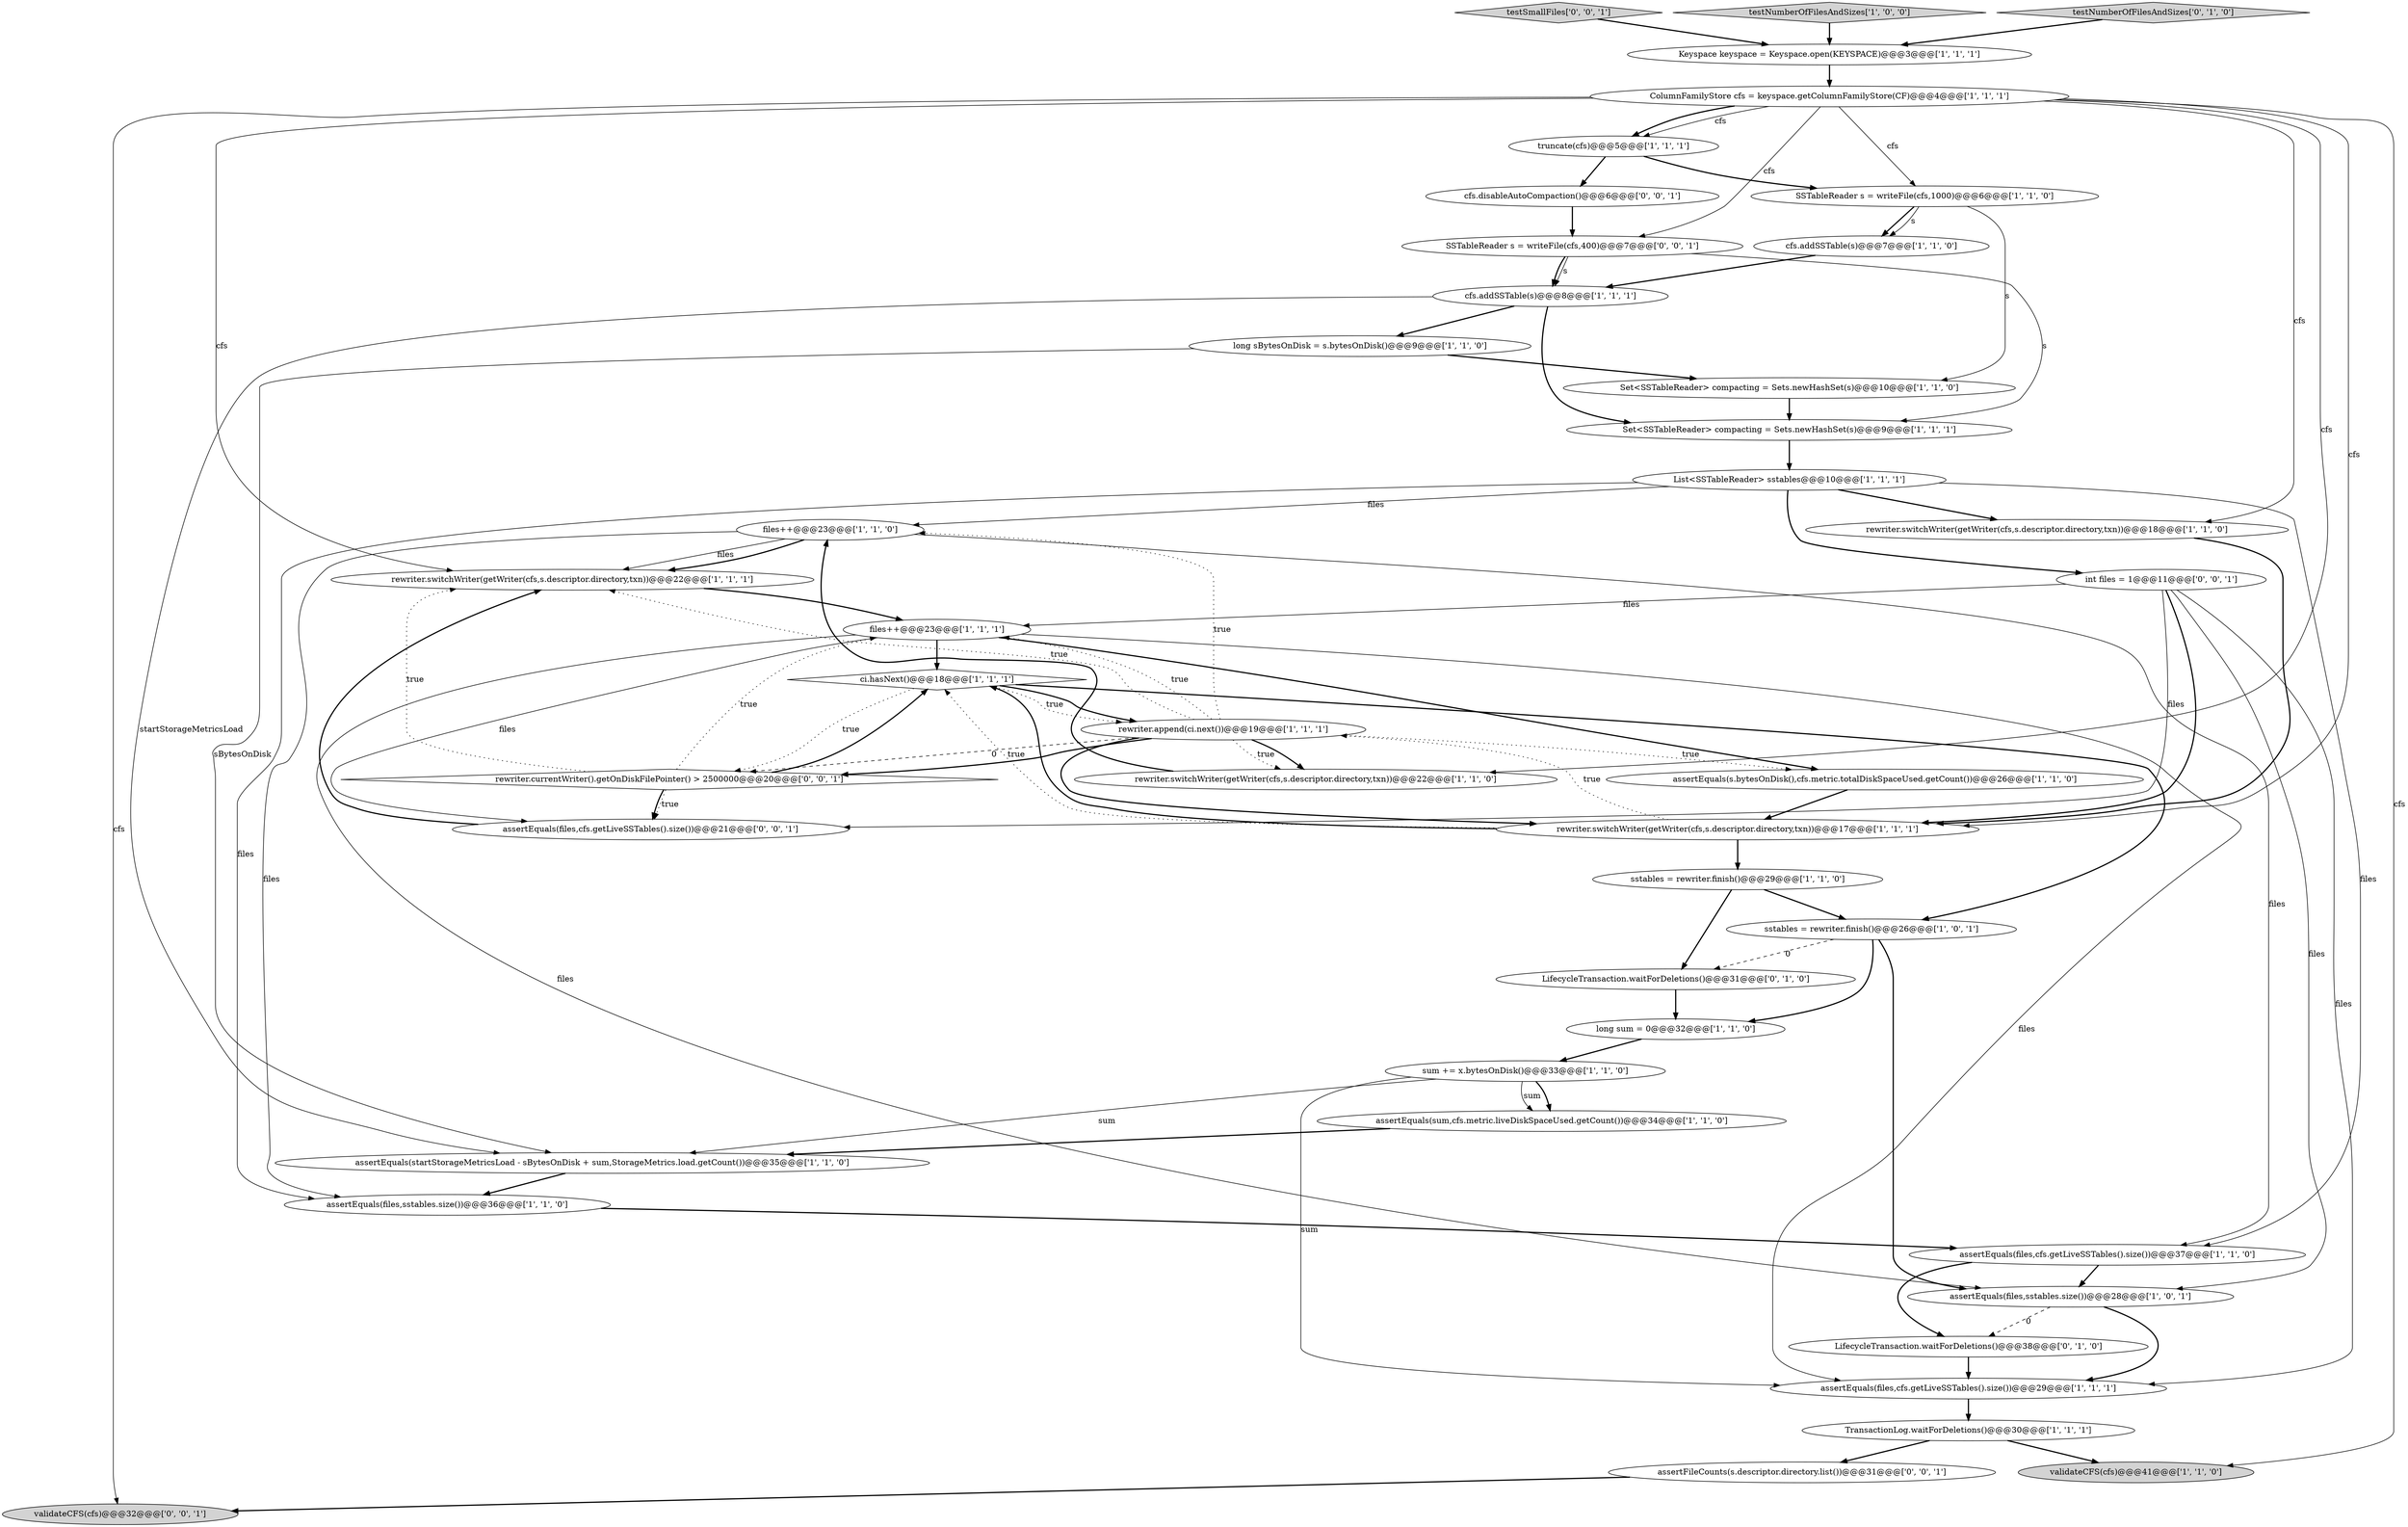 digraph {
41 [style = filled, label = "testSmallFiles['0', '0', '1']", fillcolor = lightgray, shape = diamond image = "AAA0AAABBB3BBB"];
28 [style = filled, label = "cfs.addSSTable(s)@@@8@@@['1', '1', '1']", fillcolor = white, shape = ellipse image = "AAA0AAABBB1BBB"];
18 [style = filled, label = "sstables = rewriter.finish()@@@26@@@['1', '0', '1']", fillcolor = white, shape = ellipse image = "AAA0AAABBB1BBB"];
27 [style = filled, label = "testNumberOfFilesAndSizes['1', '0', '0']", fillcolor = lightgray, shape = diamond image = "AAA0AAABBB1BBB"];
4 [style = filled, label = "files++@@@23@@@['1', '1', '1']", fillcolor = white, shape = ellipse image = "AAA0AAABBB1BBB"];
25 [style = filled, label = "cfs.addSSTable(s)@@@7@@@['1', '1', '0']", fillcolor = white, shape = ellipse image = "AAA0AAABBB1BBB"];
13 [style = filled, label = "ColumnFamilyStore cfs = keyspace.getColumnFamilyStore(CF)@@@4@@@['1', '1', '1']", fillcolor = white, shape = ellipse image = "AAA0AAABBB1BBB"];
33 [style = filled, label = "testNumberOfFilesAndSizes['0', '1', '0']", fillcolor = lightgray, shape = diamond image = "AAA0AAABBB2BBB"];
40 [style = filled, label = "SSTableReader s = writeFile(cfs,400)@@@7@@@['0', '0', '1']", fillcolor = white, shape = ellipse image = "AAA0AAABBB3BBB"];
23 [style = filled, label = "assertEquals(files,sstables.size())@@@28@@@['1', '0', '1']", fillcolor = white, shape = ellipse image = "AAA0AAABBB1BBB"];
19 [style = filled, label = "assertEquals(startStorageMetricsLoad - sBytesOnDisk + sum,StorageMetrics.load.getCount())@@@35@@@['1', '1', '0']", fillcolor = white, shape = ellipse image = "AAA0AAABBB1BBB"];
3 [style = filled, label = "rewriter.append(ci.next())@@@19@@@['1', '1', '1']", fillcolor = white, shape = ellipse image = "AAA0AAABBB1BBB"];
2 [style = filled, label = "assertEquals(sum,cfs.metric.liveDiskSpaceUsed.getCount())@@@34@@@['1', '1', '0']", fillcolor = white, shape = ellipse image = "AAA0AAABBB1BBB"];
30 [style = filled, label = "rewriter.switchWriter(getWriter(cfs,s.descriptor.directory,txn))@@@17@@@['1', '1', '1']", fillcolor = white, shape = ellipse image = "AAA0AAABBB1BBB"];
29 [style = filled, label = "sstables = rewriter.finish()@@@29@@@['1', '1', '0']", fillcolor = white, shape = ellipse image = "AAA0AAABBB1BBB"];
10 [style = filled, label = "assertEquals(files,sstables.size())@@@36@@@['1', '1', '0']", fillcolor = white, shape = ellipse image = "AAA0AAABBB1BBB"];
11 [style = filled, label = "SSTableReader s = writeFile(cfs,1000)@@@6@@@['1', '1', '0']", fillcolor = white, shape = ellipse image = "AAA0AAABBB1BBB"];
22 [style = filled, label = "Keyspace keyspace = Keyspace.open(KEYSPACE)@@@3@@@['1', '1', '1']", fillcolor = white, shape = ellipse image = "AAA0AAABBB1BBB"];
42 [style = filled, label = "rewriter.currentWriter().getOnDiskFilePointer() > 2500000@@@20@@@['0', '0', '1']", fillcolor = white, shape = diamond image = "AAA0AAABBB3BBB"];
6 [style = filled, label = "ci.hasNext()@@@18@@@['1', '1', '1']", fillcolor = white, shape = diamond image = "AAA0AAABBB1BBB"];
34 [style = filled, label = "LifecycleTransaction.waitForDeletions()@@@31@@@['0', '1', '0']", fillcolor = white, shape = ellipse image = "AAA1AAABBB2BBB"];
36 [style = filled, label = "assertFileCounts(s.descriptor.directory.list())@@@31@@@['0', '0', '1']", fillcolor = white, shape = ellipse image = "AAA0AAABBB3BBB"];
24 [style = filled, label = "truncate(cfs)@@@5@@@['1', '1', '1']", fillcolor = white, shape = ellipse image = "AAA0AAABBB1BBB"];
0 [style = filled, label = "rewriter.switchWriter(getWriter(cfs,s.descriptor.directory,txn))@@@22@@@['1', '1', '0']", fillcolor = white, shape = ellipse image = "AAA0AAABBB1BBB"];
16 [style = filled, label = "List<SSTableReader> sstables@@@10@@@['1', '1', '1']", fillcolor = white, shape = ellipse image = "AAA0AAABBB1BBB"];
8 [style = filled, label = "sum += x.bytesOnDisk()@@@33@@@['1', '1', '0']", fillcolor = white, shape = ellipse image = "AAA0AAABBB1BBB"];
31 [style = filled, label = "TransactionLog.waitForDeletions()@@@30@@@['1', '1', '1']", fillcolor = white, shape = ellipse image = "AAA0AAABBB1BBB"];
9 [style = filled, label = "assertEquals(s.bytesOnDisk(),cfs.metric.totalDiskSpaceUsed.getCount())@@@26@@@['1', '1', '0']", fillcolor = white, shape = ellipse image = "AAA0AAABBB1BBB"];
20 [style = filled, label = "validateCFS(cfs)@@@41@@@['1', '1', '0']", fillcolor = lightgray, shape = ellipse image = "AAA0AAABBB1BBB"];
5 [style = filled, label = "rewriter.switchWriter(getWriter(cfs,s.descriptor.directory,txn))@@@22@@@['1', '1', '1']", fillcolor = white, shape = ellipse image = "AAA0AAABBB1BBB"];
12 [style = filled, label = "files++@@@23@@@['1', '1', '0']", fillcolor = white, shape = ellipse image = "AAA0AAABBB1BBB"];
26 [style = filled, label = "assertEquals(files,cfs.getLiveSSTables().size())@@@37@@@['1', '1', '0']", fillcolor = white, shape = ellipse image = "AAA0AAABBB1BBB"];
35 [style = filled, label = "validateCFS(cfs)@@@32@@@['0', '0', '1']", fillcolor = lightgray, shape = ellipse image = "AAA0AAABBB3BBB"];
32 [style = filled, label = "LifecycleTransaction.waitForDeletions()@@@38@@@['0', '1', '0']", fillcolor = white, shape = ellipse image = "AAA1AAABBB2BBB"];
37 [style = filled, label = "int files = 1@@@11@@@['0', '0', '1']", fillcolor = white, shape = ellipse image = "AAA0AAABBB3BBB"];
14 [style = filled, label = "assertEquals(files,cfs.getLiveSSTables().size())@@@29@@@['1', '1', '1']", fillcolor = white, shape = ellipse image = "AAA0AAABBB1BBB"];
15 [style = filled, label = "long sBytesOnDisk = s.bytesOnDisk()@@@9@@@['1', '1', '0']", fillcolor = white, shape = ellipse image = "AAA0AAABBB1BBB"];
7 [style = filled, label = "Set<SSTableReader> compacting = Sets.newHashSet(s)@@@9@@@['1', '1', '1']", fillcolor = white, shape = ellipse image = "AAA0AAABBB1BBB"];
38 [style = filled, label = "assertEquals(files,cfs.getLiveSSTables().size())@@@21@@@['0', '0', '1']", fillcolor = white, shape = ellipse image = "AAA0AAABBB3BBB"];
1 [style = filled, label = "long sum = 0@@@32@@@['1', '1', '0']", fillcolor = white, shape = ellipse image = "AAA0AAABBB1BBB"];
17 [style = filled, label = "rewriter.switchWriter(getWriter(cfs,s.descriptor.directory,txn))@@@18@@@['1', '1', '0']", fillcolor = white, shape = ellipse image = "AAA0AAABBB1BBB"];
21 [style = filled, label = "Set<SSTableReader> compacting = Sets.newHashSet(s)@@@10@@@['1', '1', '0']", fillcolor = white, shape = ellipse image = "AAA0AAABBB1BBB"];
39 [style = filled, label = "cfs.disableAutoCompaction()@@@6@@@['0', '0', '1']", fillcolor = white, shape = ellipse image = "AAA0AAABBB3BBB"];
3->12 [style = dotted, label="true"];
4->6 [style = bold, label=""];
8->14 [style = solid, label="sum"];
37->14 [style = solid, label="files"];
3->42 [style = bold, label=""];
40->28 [style = bold, label=""];
13->24 [style = bold, label=""];
12->26 [style = solid, label="files"];
37->23 [style = solid, label="files"];
9->30 [style = bold, label=""];
30->3 [style = dotted, label="true"];
23->32 [style = dashed, label="0"];
8->19 [style = solid, label="sum"];
25->28 [style = bold, label=""];
37->30 [style = bold, label=""];
13->24 [style = solid, label="cfs"];
4->9 [style = bold, label=""];
28->19 [style = solid, label="startStorageMetricsLoad"];
26->23 [style = bold, label=""];
15->19 [style = solid, label="sBytesOnDisk"];
31->36 [style = bold, label=""];
11->21 [style = solid, label="s"];
36->35 [style = bold, label=""];
16->26 [style = solid, label="files"];
22->13 [style = bold, label=""];
13->20 [style = solid, label="cfs"];
4->38 [style = solid, label="files"];
42->5 [style = dotted, label="true"];
13->17 [style = solid, label="cfs"];
38->5 [style = bold, label=""];
7->16 [style = bold, label=""];
1->8 [style = bold, label=""];
24->11 [style = bold, label=""];
15->21 [style = bold, label=""];
3->30 [style = bold, label=""];
34->1 [style = bold, label=""];
37->4 [style = solid, label="files"];
37->38 [style = solid, label="files"];
8->2 [style = bold, label=""];
0->12 [style = bold, label=""];
30->6 [style = bold, label=""];
26->32 [style = bold, label=""];
41->22 [style = bold, label=""];
4->23 [style = solid, label="files"];
13->40 [style = solid, label="cfs"];
12->5 [style = solid, label="files"];
3->42 [style = dashed, label="0"];
3->9 [style = dotted, label="true"];
13->35 [style = solid, label="cfs"];
10->26 [style = bold, label=""];
11->25 [style = bold, label=""];
6->18 [style = bold, label=""];
12->10 [style = solid, label="files"];
24->39 [style = bold, label=""];
16->10 [style = solid, label="files"];
16->12 [style = solid, label="files"];
16->37 [style = bold, label=""];
32->14 [style = bold, label=""];
28->15 [style = bold, label=""];
5->4 [style = bold, label=""];
14->31 [style = bold, label=""];
42->6 [style = bold, label=""];
13->30 [style = solid, label="cfs"];
2->19 [style = bold, label=""];
3->4 [style = dotted, label="true"];
8->2 [style = solid, label="sum"];
30->6 [style = dotted, label="true"];
6->3 [style = bold, label=""];
31->20 [style = bold, label=""];
21->7 [style = bold, label=""];
23->14 [style = bold, label=""];
18->1 [style = bold, label=""];
16->17 [style = bold, label=""];
29->18 [style = bold, label=""];
17->30 [style = bold, label=""];
18->23 [style = bold, label=""];
28->7 [style = bold, label=""];
19->10 [style = bold, label=""];
40->28 [style = solid, label="s"];
13->5 [style = solid, label="cfs"];
42->38 [style = bold, label=""];
27->22 [style = bold, label=""];
18->34 [style = dashed, label="0"];
42->4 [style = dotted, label="true"];
3->0 [style = dotted, label="true"];
29->34 [style = bold, label=""];
12->5 [style = bold, label=""];
33->22 [style = bold, label=""];
40->7 [style = solid, label="s"];
13->11 [style = solid, label="cfs"];
3->0 [style = bold, label=""];
42->38 [style = dotted, label="true"];
6->3 [style = dotted, label="true"];
39->40 [style = bold, label=""];
6->42 [style = dotted, label="true"];
4->14 [style = solid, label="files"];
3->5 [style = dotted, label="true"];
11->25 [style = solid, label="s"];
30->29 [style = bold, label=""];
13->0 [style = solid, label="cfs"];
}
